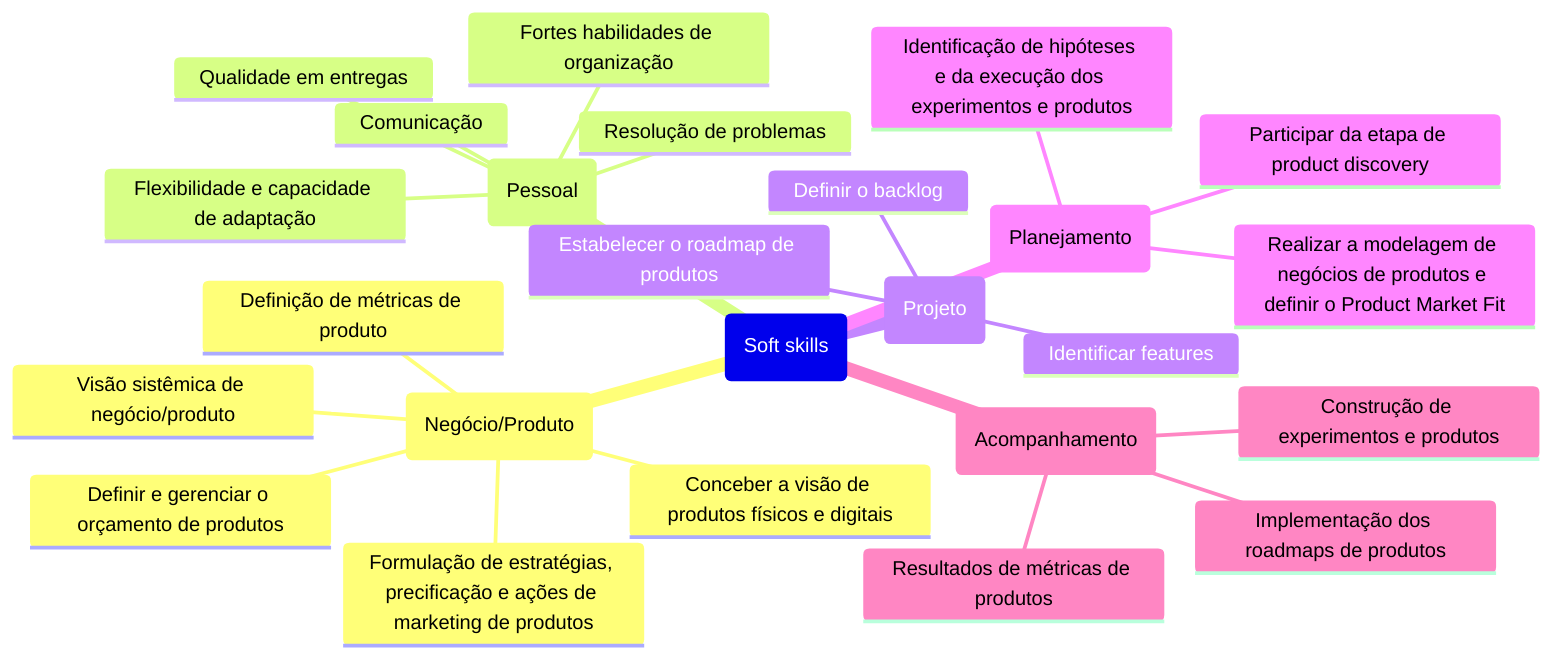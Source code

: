 mindmap
    (Soft skills)
    ::icon(fa fa-users)
        (Negócio/Produto)
        ::icon(fa fa-suitcase)
            Visão sistêmica de negócio/produto
            Conceber a visão de produtos físicos e digitais
            Definir e gerenciar o orçamento de produtos
            Definição de métricas de produto
            Formulação de estratégias, precificação e ações de marketing de produtos
        (Pessoal)
        ::icon(fa fa-user)
            Resolução de problemas
            Flexibilidade e capacidade de adaptação
            Comunicação
            Fortes habilidades de organização
            Qualidade em entregas
        (Projeto)
        ::icon(fa fa-search)
            Definir o backlog
            Identificar features
            Estabelecer o roadmap de produtos
        (Planejamento)
        ::icon(fa fa-edit)
            Participar da etapa de product discovery
            Identificação de hipóteses e da execução dos experimentos e produtos
            Realizar a modelagem de negócios de produtos e definir o Product Market Fit
        (Acompanhamento)
        ::icon(fa fa-sticky-note)
            Construção de experimentos e produtos
            Implementação dos roadmaps de produtos
            Resultados de métricas de produtos